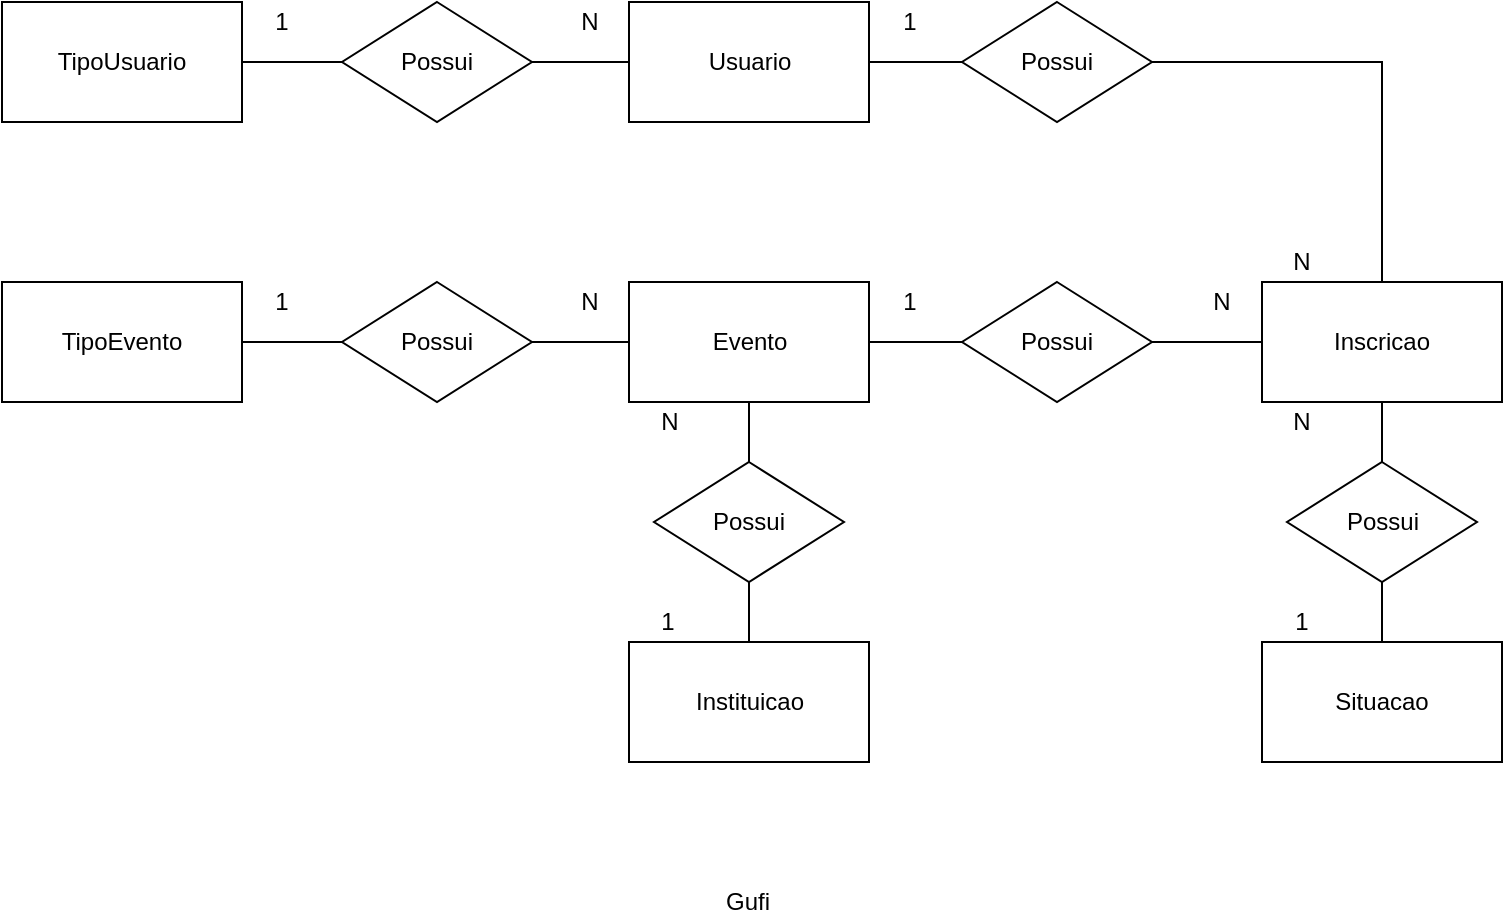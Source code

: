 <mxfile version="14.9.7" type="device" pages="2"><diagram id="lxtu2ZTq1FYij9ML21X2" name="Conceitual"><mxGraphModel dx="1218" dy="637" grid="1" gridSize="10" guides="1" tooltips="1" connect="1" arrows="1" fold="1" page="1" pageScale="1" pageWidth="827" pageHeight="1169" math="0" shadow="0"><root><mxCell id="0"/><mxCell id="1" parent="0"/><mxCell id="hhB9eBlbUB_cHAW344JN-7" value="" style="edgeStyle=orthogonalEdgeStyle;rounded=0;orthogonalLoop=1;jettySize=auto;html=1;endArrow=none;endFill=0;" edge="1" parent="1" source="hhB9eBlbUB_cHAW344JN-1" target="hhB9eBlbUB_cHAW344JN-2"><mxGeometry relative="1" as="geometry"/></mxCell><mxCell id="hhB9eBlbUB_cHAW344JN-1" value="TipoUsuario" style="rounded=0;whiteSpace=wrap;html=1;" vertex="1" parent="1"><mxGeometry x="40" y="40" width="120" height="60" as="geometry"/></mxCell><mxCell id="hhB9eBlbUB_cHAW344JN-2" value="Possui" style="rhombus;whiteSpace=wrap;html=1;" vertex="1" parent="1"><mxGeometry x="210" y="40" width="95" height="60" as="geometry"/></mxCell><mxCell id="hhB9eBlbUB_cHAW344JN-8" value="" style="edgeStyle=orthogonalEdgeStyle;rounded=0;orthogonalLoop=1;jettySize=auto;html=1;endArrow=none;endFill=0;" edge="1" parent="1" source="hhB9eBlbUB_cHAW344JN-3" target="hhB9eBlbUB_cHAW344JN-2"><mxGeometry relative="1" as="geometry"/></mxCell><mxCell id="hhB9eBlbUB_cHAW344JN-35" value="" style="edgeStyle=orthogonalEdgeStyle;rounded=0;orthogonalLoop=1;jettySize=auto;html=1;endArrow=none;endFill=0;" edge="1" parent="1" source="hhB9eBlbUB_cHAW344JN-3" target="hhB9eBlbUB_cHAW344JN-32"><mxGeometry relative="1" as="geometry"/></mxCell><mxCell id="hhB9eBlbUB_cHAW344JN-3" value="Usuario" style="rounded=0;whiteSpace=wrap;html=1;" vertex="1" parent="1"><mxGeometry x="353.5" y="40" width="120" height="60" as="geometry"/></mxCell><mxCell id="hhB9eBlbUB_cHAW344JN-10" value="" style="edgeStyle=orthogonalEdgeStyle;rounded=0;orthogonalLoop=1;jettySize=auto;html=1;endArrow=none;endFill=0;" edge="1" parent="1" source="hhB9eBlbUB_cHAW344JN-4" target="hhB9eBlbUB_cHAW344JN-5"><mxGeometry relative="1" as="geometry"/></mxCell><mxCell id="hhB9eBlbUB_cHAW344JN-4" value="TipoEvento" style="rounded=0;whiteSpace=wrap;html=1;" vertex="1" parent="1"><mxGeometry x="40" y="180" width="120" height="60" as="geometry"/></mxCell><mxCell id="hhB9eBlbUB_cHAW344JN-5" value="Possui" style="rhombus;whiteSpace=wrap;html=1;" vertex="1" parent="1"><mxGeometry x="210" y="180" width="95" height="60" as="geometry"/></mxCell><mxCell id="hhB9eBlbUB_cHAW344JN-9" value="" style="edgeStyle=orthogonalEdgeStyle;rounded=0;orthogonalLoop=1;jettySize=auto;html=1;endArrow=none;endFill=0;" edge="1" parent="1" source="hhB9eBlbUB_cHAW344JN-6" target="hhB9eBlbUB_cHAW344JN-5"><mxGeometry relative="1" as="geometry"/></mxCell><mxCell id="hhB9eBlbUB_cHAW344JN-6" value="Evento" style="rounded=0;whiteSpace=wrap;html=1;" vertex="1" parent="1"><mxGeometry x="353.5" y="180" width="120" height="60" as="geometry"/></mxCell><mxCell id="hhB9eBlbUB_cHAW344JN-11" value="1" style="text;html=1;strokeColor=none;fillColor=none;align=center;verticalAlign=middle;whiteSpace=wrap;rounded=0;" vertex="1" parent="1"><mxGeometry x="160" y="40" width="40" height="20" as="geometry"/></mxCell><mxCell id="hhB9eBlbUB_cHAW344JN-12" value="N" style="text;html=1;strokeColor=none;fillColor=none;align=center;verticalAlign=middle;whiteSpace=wrap;rounded=0;" vertex="1" parent="1"><mxGeometry x="313.5" y="40" width="40" height="20" as="geometry"/></mxCell><mxCell id="hhB9eBlbUB_cHAW344JN-14" value="1" style="text;html=1;strokeColor=none;fillColor=none;align=center;verticalAlign=middle;whiteSpace=wrap;rounded=0;" vertex="1" parent="1"><mxGeometry x="160" y="180" width="40" height="20" as="geometry"/></mxCell><mxCell id="hhB9eBlbUB_cHAW344JN-15" value="N" style="text;html=1;strokeColor=none;fillColor=none;align=center;verticalAlign=middle;whiteSpace=wrap;rounded=0;" vertex="1" parent="1"><mxGeometry x="313.5" y="180" width="40" height="20" as="geometry"/></mxCell><mxCell id="hhB9eBlbUB_cHAW344JN-16" value="Instituicao" style="rounded=0;whiteSpace=wrap;html=1;" vertex="1" parent="1"><mxGeometry x="353.5" y="360" width="120" height="60" as="geometry"/></mxCell><mxCell id="hhB9eBlbUB_cHAW344JN-18" value="" style="edgeStyle=orthogonalEdgeStyle;rounded=0;orthogonalLoop=1;jettySize=auto;html=1;endArrow=none;endFill=0;" edge="1" parent="1" source="hhB9eBlbUB_cHAW344JN-17" target="hhB9eBlbUB_cHAW344JN-6"><mxGeometry relative="1" as="geometry"/></mxCell><mxCell id="hhB9eBlbUB_cHAW344JN-19" value="" style="edgeStyle=orthogonalEdgeStyle;rounded=0;orthogonalLoop=1;jettySize=auto;html=1;endArrow=none;endFill=0;" edge="1" parent="1" source="hhB9eBlbUB_cHAW344JN-17" target="hhB9eBlbUB_cHAW344JN-16"><mxGeometry relative="1" as="geometry"/></mxCell><mxCell id="hhB9eBlbUB_cHAW344JN-17" value="Possui" style="rhombus;whiteSpace=wrap;html=1;" vertex="1" parent="1"><mxGeometry x="366" y="270" width="95" height="60" as="geometry"/></mxCell><mxCell id="hhB9eBlbUB_cHAW344JN-20" value="N" style="text;html=1;strokeColor=none;fillColor=none;align=center;verticalAlign=middle;whiteSpace=wrap;rounded=0;" vertex="1" parent="1"><mxGeometry x="353.5" y="240" width="40" height="20" as="geometry"/></mxCell><mxCell id="hhB9eBlbUB_cHAW344JN-21" value="1" style="text;html=1;strokeColor=none;fillColor=none;align=center;verticalAlign=middle;whiteSpace=wrap;rounded=0;" vertex="1" parent="1"><mxGeometry x="352.75" y="340" width="40" height="20" as="geometry"/></mxCell><mxCell id="hhB9eBlbUB_cHAW344JN-26" value="" style="edgeStyle=orthogonalEdgeStyle;rounded=0;orthogonalLoop=1;jettySize=auto;html=1;endArrow=none;endFill=0;" edge="1" parent="1" source="hhB9eBlbUB_cHAW344JN-22" target="hhB9eBlbUB_cHAW344JN-24"><mxGeometry relative="1" as="geometry"/></mxCell><mxCell id="hhB9eBlbUB_cHAW344JN-36" style="edgeStyle=orthogonalEdgeStyle;rounded=0;orthogonalLoop=1;jettySize=auto;html=1;exitX=0.5;exitY=0;exitDx=0;exitDy=0;entryX=1;entryY=0.5;entryDx=0;entryDy=0;endArrow=none;endFill=0;" edge="1" parent="1" source="hhB9eBlbUB_cHAW344JN-22" target="hhB9eBlbUB_cHAW344JN-32"><mxGeometry relative="1" as="geometry"/></mxCell><mxCell id="hhB9eBlbUB_cHAW344JN-22" value="Inscricao" style="rounded=0;whiteSpace=wrap;html=1;" vertex="1" parent="1"><mxGeometry x="670" y="180" width="120" height="60" as="geometry"/></mxCell><mxCell id="hhB9eBlbUB_cHAW344JN-25" value="" style="edgeStyle=orthogonalEdgeStyle;rounded=0;orthogonalLoop=1;jettySize=auto;html=1;endArrow=none;endFill=0;" edge="1" parent="1" source="hhB9eBlbUB_cHAW344JN-23" target="hhB9eBlbUB_cHAW344JN-24"><mxGeometry relative="1" as="geometry"/></mxCell><mxCell id="hhB9eBlbUB_cHAW344JN-23" value="Situacao" style="rounded=0;whiteSpace=wrap;html=1;" vertex="1" parent="1"><mxGeometry x="670" y="360" width="120" height="60" as="geometry"/></mxCell><mxCell id="hhB9eBlbUB_cHAW344JN-24" value="Possui" style="rhombus;whiteSpace=wrap;html=1;" vertex="1" parent="1"><mxGeometry x="682.5" y="270" width="95" height="60" as="geometry"/></mxCell><mxCell id="hhB9eBlbUB_cHAW344JN-33" value="" style="edgeStyle=orthogonalEdgeStyle;rounded=0;orthogonalLoop=1;jettySize=auto;html=1;endArrow=none;endFill=0;" edge="1" parent="1" source="hhB9eBlbUB_cHAW344JN-31" target="hhB9eBlbUB_cHAW344JN-6"><mxGeometry relative="1" as="geometry"/></mxCell><mxCell id="hhB9eBlbUB_cHAW344JN-34" value="" style="edgeStyle=orthogonalEdgeStyle;rounded=0;orthogonalLoop=1;jettySize=auto;html=1;endArrow=none;endFill=0;" edge="1" parent="1" source="hhB9eBlbUB_cHAW344JN-31" target="hhB9eBlbUB_cHAW344JN-22"><mxGeometry relative="1" as="geometry"/></mxCell><mxCell id="hhB9eBlbUB_cHAW344JN-31" value="Possui" style="rhombus;whiteSpace=wrap;html=1;" vertex="1" parent="1"><mxGeometry x="520" y="180" width="95" height="60" as="geometry"/></mxCell><mxCell id="hhB9eBlbUB_cHAW344JN-32" value="Possui" style="rhombus;whiteSpace=wrap;html=1;" vertex="1" parent="1"><mxGeometry x="520" y="40" width="95" height="60" as="geometry"/></mxCell><mxCell id="hhB9eBlbUB_cHAW344JN-37" value="N" style="text;html=1;strokeColor=none;fillColor=none;align=center;verticalAlign=middle;whiteSpace=wrap;rounded=0;" vertex="1" parent="1"><mxGeometry x="670" y="160" width="40" height="20" as="geometry"/></mxCell><mxCell id="hhB9eBlbUB_cHAW344JN-38" value="1" style="text;html=1;strokeColor=none;fillColor=none;align=center;verticalAlign=middle;whiteSpace=wrap;rounded=0;" vertex="1" parent="1"><mxGeometry x="473.5" y="40" width="40" height="20" as="geometry"/></mxCell><mxCell id="hhB9eBlbUB_cHAW344JN-39" value="1" style="text;html=1;strokeColor=none;fillColor=none;align=center;verticalAlign=middle;whiteSpace=wrap;rounded=0;" vertex="1" parent="1"><mxGeometry x="473.5" y="180" width="40" height="20" as="geometry"/></mxCell><mxCell id="hhB9eBlbUB_cHAW344JN-40" value="N" style="text;html=1;strokeColor=none;fillColor=none;align=center;verticalAlign=middle;whiteSpace=wrap;rounded=0;" vertex="1" parent="1"><mxGeometry x="630" y="180" width="40" height="20" as="geometry"/></mxCell><mxCell id="hhB9eBlbUB_cHAW344JN-42" value="1" style="text;html=1;strokeColor=none;fillColor=none;align=center;verticalAlign=middle;whiteSpace=wrap;rounded=0;" vertex="1" parent="1"><mxGeometry x="670" y="340" width="40" height="20" as="geometry"/></mxCell><mxCell id="hhB9eBlbUB_cHAW344JN-43" value="N" style="text;html=1;strokeColor=none;fillColor=none;align=center;verticalAlign=middle;whiteSpace=wrap;rounded=0;" vertex="1" parent="1"><mxGeometry x="670" y="240" width="40" height="20" as="geometry"/></mxCell><mxCell id="hhB9eBlbUB_cHAW344JN-44" value="Gufi" style="text;html=1;strokeColor=none;fillColor=none;align=center;verticalAlign=middle;whiteSpace=wrap;rounded=0;" vertex="1" parent="1"><mxGeometry x="392.75" y="480" width="40" height="20" as="geometry"/></mxCell></root></mxGraphModel></diagram><diagram id="xZMQC6cHqrmqyS3bHOFL" name="Logico"><mxGraphModel dx="1462" dy="764" grid="1" gridSize="10" guides="1" tooltips="1" connect="1" arrows="1" fold="1" page="1" pageScale="1" pageWidth="827" pageHeight="1169" math="0" shadow="0"><root><mxCell id="7lJBiC863gg0d54Ohkpy-0"/><mxCell id="7lJBiC863gg0d54Ohkpy-1" parent="7lJBiC863gg0d54Ohkpy-0"/><mxCell id="aurZ7Ovk4os4HYQTK5W2-37" value="TipoUsuario" style="shape=table;startSize=30;container=1;collapsible=1;childLayout=tableLayout;fixedRows=1;rowLines=0;fontStyle=1;align=center;resizeLast=1;" vertex="1" parent="7lJBiC863gg0d54Ohkpy-1"><mxGeometry x="30" y="20" width="180" height="100" as="geometry"/></mxCell><mxCell id="aurZ7Ovk4os4HYQTK5W2-38" value="" style="shape=partialRectangle;collapsible=0;dropTarget=0;pointerEvents=0;fillColor=none;top=0;left=0;bottom=1;right=0;points=[[0,0.5],[1,0.5]];portConstraint=eastwest;" vertex="1" parent="aurZ7Ovk4os4HYQTK5W2-37"><mxGeometry y="30" width="180" height="30" as="geometry"/></mxCell><mxCell id="aurZ7Ovk4os4HYQTK5W2-39" value="PK" style="shape=partialRectangle;connectable=0;fillColor=none;top=0;left=0;bottom=0;right=0;fontStyle=1;overflow=hidden;" vertex="1" parent="aurZ7Ovk4os4HYQTK5W2-38"><mxGeometry width="30" height="30" as="geometry"/></mxCell><mxCell id="aurZ7Ovk4os4HYQTK5W2-40" value="IdTipoUsuario" style="shape=partialRectangle;connectable=0;fillColor=none;top=0;left=0;bottom=0;right=0;align=left;spacingLeft=6;fontStyle=5;overflow=hidden;" vertex="1" parent="aurZ7Ovk4os4HYQTK5W2-38"><mxGeometry x="30" width="150" height="30" as="geometry"/></mxCell><mxCell id="aurZ7Ovk4os4HYQTK5W2-41" value="" style="shape=partialRectangle;collapsible=0;dropTarget=0;pointerEvents=0;fillColor=none;top=0;left=0;bottom=0;right=0;points=[[0,0.5],[1,0.5]];portConstraint=eastwest;" vertex="1" parent="aurZ7Ovk4os4HYQTK5W2-37"><mxGeometry y="60" width="180" height="30" as="geometry"/></mxCell><mxCell id="aurZ7Ovk4os4HYQTK5W2-42" value="" style="shape=partialRectangle;connectable=0;fillColor=none;top=0;left=0;bottom=0;right=0;editable=1;overflow=hidden;" vertex="1" parent="aurZ7Ovk4os4HYQTK5W2-41"><mxGeometry width="30" height="30" as="geometry"/></mxCell><mxCell id="aurZ7Ovk4os4HYQTK5W2-43" value="TituloTipoUsuario" style="shape=partialRectangle;connectable=0;fillColor=none;top=0;left=0;bottom=0;right=0;align=left;spacingLeft=6;overflow=hidden;" vertex="1" parent="aurZ7Ovk4os4HYQTK5W2-41"><mxGeometry x="30" width="150" height="30" as="geometry"/></mxCell><mxCell id="aurZ7Ovk4os4HYQTK5W2-50" value="" style="edgeStyle=entityRelationEdgeStyle;fontSize=12;html=1;endArrow=ERoneToMany;exitX=1;exitY=0.5;exitDx=0;exitDy=0;entryX=0;entryY=0.5;entryDx=0;entryDy=0;" edge="1" parent="7lJBiC863gg0d54Ohkpy-1" source="aurZ7Ovk4os4HYQTK5W2-38" target="aurZ7Ovk4os4HYQTK5W2-55"><mxGeometry width="100" height="100" relative="1" as="geometry"><mxPoint x="450" y="280" as="sourcePoint"/><mxPoint x="290" y="90" as="targetPoint"/></mxGeometry></mxCell><mxCell id="aurZ7Ovk4os4HYQTK5W2-51" value="Usuario" style="shape=table;startSize=30;container=1;collapsible=1;childLayout=tableLayout;fixedRows=1;rowLines=0;fontStyle=1;align=center;resizeLast=1;" vertex="1" parent="7lJBiC863gg0d54Ohkpy-1"><mxGeometry x="300" y="20" width="180" height="190" as="geometry"/></mxCell><mxCell id="aurZ7Ovk4os4HYQTK5W2-52" value="" style="shape=partialRectangle;collapsible=0;dropTarget=0;pointerEvents=0;fillColor=none;top=0;left=0;bottom=0;right=0;points=[[0,0.5],[1,0.5]];portConstraint=eastwest;" vertex="1" parent="aurZ7Ovk4os4HYQTK5W2-51"><mxGeometry y="30" width="180" height="30" as="geometry"/></mxCell><mxCell id="aurZ7Ovk4os4HYQTK5W2-53" value="PK" style="shape=partialRectangle;connectable=0;fillColor=none;top=0;left=0;bottom=0;right=0;fontStyle=1;overflow=hidden;" vertex="1" parent="aurZ7Ovk4os4HYQTK5W2-52"><mxGeometry width="60" height="30" as="geometry"/></mxCell><mxCell id="aurZ7Ovk4os4HYQTK5W2-54" value="IdUsuario" style="shape=partialRectangle;connectable=0;fillColor=none;top=0;left=0;bottom=0;right=0;align=left;spacingLeft=6;fontStyle=5;overflow=hidden;" vertex="1" parent="aurZ7Ovk4os4HYQTK5W2-52"><mxGeometry x="60" width="120" height="30" as="geometry"/></mxCell><mxCell id="aurZ7Ovk4os4HYQTK5W2-55" value="" style="shape=partialRectangle;collapsible=0;dropTarget=0;pointerEvents=0;fillColor=none;top=0;left=0;bottom=1;right=0;points=[[0,0.5],[1,0.5]];portConstraint=eastwest;" vertex="1" parent="aurZ7Ovk4os4HYQTK5W2-51"><mxGeometry y="60" width="180" height="30" as="geometry"/></mxCell><mxCell id="aurZ7Ovk4os4HYQTK5W2-56" value="FK" style="shape=partialRectangle;connectable=0;fillColor=none;top=0;left=0;bottom=0;right=0;fontStyle=1;overflow=hidden;" vertex="1" parent="aurZ7Ovk4os4HYQTK5W2-55"><mxGeometry width="60" height="30" as="geometry"/></mxCell><mxCell id="aurZ7Ovk4os4HYQTK5W2-57" value="IdTipoUsuario" style="shape=partialRectangle;connectable=0;fillColor=none;top=0;left=0;bottom=0;right=0;align=left;spacingLeft=6;fontStyle=5;overflow=hidden;" vertex="1" parent="aurZ7Ovk4os4HYQTK5W2-55"><mxGeometry x="60" width="120" height="30" as="geometry"/></mxCell><mxCell id="aurZ7Ovk4os4HYQTK5W2-58" value="" style="shape=partialRectangle;collapsible=0;dropTarget=0;pointerEvents=0;fillColor=none;top=0;left=0;bottom=0;right=0;points=[[0,0.5],[1,0.5]];portConstraint=eastwest;" vertex="1" parent="aurZ7Ovk4os4HYQTK5W2-51"><mxGeometry y="90" width="180" height="30" as="geometry"/></mxCell><mxCell id="aurZ7Ovk4os4HYQTK5W2-59" value="" style="shape=partialRectangle;connectable=0;fillColor=none;top=0;left=0;bottom=0;right=0;editable=1;overflow=hidden;" vertex="1" parent="aurZ7Ovk4os4HYQTK5W2-58"><mxGeometry width="60" height="30" as="geometry"/></mxCell><mxCell id="aurZ7Ovk4os4HYQTK5W2-60" value="NomeUsuario" style="shape=partialRectangle;connectable=0;fillColor=none;top=0;left=0;bottom=0;right=0;align=left;spacingLeft=6;overflow=hidden;" vertex="1" parent="aurZ7Ovk4os4HYQTK5W2-58"><mxGeometry x="60" width="120" height="30" as="geometry"/></mxCell><mxCell id="aurZ7Ovk4os4HYQTK5W2-61" value="" style="shape=partialRectangle;collapsible=0;dropTarget=0;pointerEvents=0;fillColor=none;top=0;left=0;bottom=0;right=0;points=[[0,0.5],[1,0.5]];portConstraint=eastwest;" vertex="1" parent="aurZ7Ovk4os4HYQTK5W2-51"><mxGeometry y="120" width="180" height="30" as="geometry"/></mxCell><mxCell id="aurZ7Ovk4os4HYQTK5W2-62" value="" style="shape=partialRectangle;connectable=0;fillColor=none;top=0;left=0;bottom=0;right=0;editable=1;overflow=hidden;" vertex="1" parent="aurZ7Ovk4os4HYQTK5W2-61"><mxGeometry width="60" height="30" as="geometry"/></mxCell><mxCell id="aurZ7Ovk4os4HYQTK5W2-63" value="Email" style="shape=partialRectangle;connectable=0;fillColor=none;top=0;left=0;bottom=0;right=0;align=left;spacingLeft=6;overflow=hidden;" vertex="1" parent="aurZ7Ovk4os4HYQTK5W2-61"><mxGeometry x="60" width="120" height="30" as="geometry"/></mxCell><mxCell id="aurZ7Ovk4os4HYQTK5W2-66" value="" style="shape=partialRectangle;collapsible=0;dropTarget=0;pointerEvents=0;fillColor=none;top=0;left=0;bottom=0;right=0;points=[[0,0.5],[1,0.5]];portConstraint=eastwest;" vertex="1" parent="aurZ7Ovk4os4HYQTK5W2-51"><mxGeometry y="150" width="180" height="30" as="geometry"/></mxCell><mxCell id="aurZ7Ovk4os4HYQTK5W2-67" value="" style="shape=partialRectangle;connectable=0;fillColor=none;top=0;left=0;bottom=0;right=0;editable=1;overflow=hidden;" vertex="1" parent="aurZ7Ovk4os4HYQTK5W2-66"><mxGeometry width="60" height="30" as="geometry"/></mxCell><mxCell id="aurZ7Ovk4os4HYQTK5W2-68" value="Senha" style="shape=partialRectangle;connectable=0;fillColor=none;top=0;left=0;bottom=0;right=0;align=left;spacingLeft=6;overflow=hidden;" vertex="1" parent="aurZ7Ovk4os4HYQTK5W2-66"><mxGeometry x="60" width="120" height="30" as="geometry"/></mxCell><mxCell id="aurZ7Ovk4os4HYQTK5W2-117" value="TipoEvento" style="shape=table;startSize=30;container=1;collapsible=1;childLayout=tableLayout;fixedRows=1;rowLines=0;fontStyle=1;align=center;resizeLast=1;" vertex="1" parent="7lJBiC863gg0d54Ohkpy-1"><mxGeometry x="40" y="260" width="180" height="100" as="geometry"/></mxCell><mxCell id="aurZ7Ovk4os4HYQTK5W2-118" value="" style="shape=partialRectangle;collapsible=0;dropTarget=0;pointerEvents=0;fillColor=none;top=0;left=0;bottom=1;right=0;points=[[0,0.5],[1,0.5]];portConstraint=eastwest;" vertex="1" parent="aurZ7Ovk4os4HYQTK5W2-117"><mxGeometry y="30" width="180" height="30" as="geometry"/></mxCell><mxCell id="aurZ7Ovk4os4HYQTK5W2-119" value="PK" style="shape=partialRectangle;connectable=0;fillColor=none;top=0;left=0;bottom=0;right=0;fontStyle=1;overflow=hidden;" vertex="1" parent="aurZ7Ovk4os4HYQTK5W2-118"><mxGeometry width="30" height="30" as="geometry"/></mxCell><mxCell id="aurZ7Ovk4os4HYQTK5W2-120" value="IdTipoEvento" style="shape=partialRectangle;connectable=0;fillColor=none;top=0;left=0;bottom=0;right=0;align=left;spacingLeft=6;fontStyle=5;overflow=hidden;" vertex="1" parent="aurZ7Ovk4os4HYQTK5W2-118"><mxGeometry x="30" width="150" height="30" as="geometry"/></mxCell><mxCell id="aurZ7Ovk4os4HYQTK5W2-121" value="" style="shape=partialRectangle;collapsible=0;dropTarget=0;pointerEvents=0;fillColor=none;top=0;left=0;bottom=0;right=0;points=[[0,0.5],[1,0.5]];portConstraint=eastwest;" vertex="1" parent="aurZ7Ovk4os4HYQTK5W2-117"><mxGeometry y="60" width="180" height="30" as="geometry"/></mxCell><mxCell id="aurZ7Ovk4os4HYQTK5W2-122" value="" style="shape=partialRectangle;connectable=0;fillColor=none;top=0;left=0;bottom=0;right=0;editable=1;overflow=hidden;" vertex="1" parent="aurZ7Ovk4os4HYQTK5W2-121"><mxGeometry width="30" height="30" as="geometry"/></mxCell><mxCell id="aurZ7Ovk4os4HYQTK5W2-123" value="TituloTipoEvento" style="shape=partialRectangle;connectable=0;fillColor=none;top=0;left=0;bottom=0;right=0;align=left;spacingLeft=6;overflow=hidden;" vertex="1" parent="aurZ7Ovk4os4HYQTK5W2-121"><mxGeometry x="30" width="150" height="30" as="geometry"/></mxCell><mxCell id="aurZ7Ovk4os4HYQTK5W2-124" value="" style="edgeStyle=entityRelationEdgeStyle;fontSize=12;html=1;endArrow=ERoneToMany;exitX=1;exitY=0.5;exitDx=0;exitDy=0;entryX=0;entryY=0.5;entryDx=0;entryDy=0;" edge="1" parent="7lJBiC863gg0d54Ohkpy-1" source="aurZ7Ovk4os4HYQTK5W2-118" target="aurZ7Ovk4os4HYQTK5W2-141"><mxGeometry width="100" height="100" relative="1" as="geometry"><mxPoint x="450" y="530" as="sourcePoint"/><mxPoint x="290" y="340" as="targetPoint"/></mxGeometry></mxCell><mxCell id="aurZ7Ovk4os4HYQTK5W2-125" value="Evento" style="shape=table;startSize=30;container=1;collapsible=1;childLayout=tableLayout;fixedRows=1;rowLines=0;fontStyle=1;align=center;resizeLast=1;" vertex="1" parent="7lJBiC863gg0d54Ohkpy-1"><mxGeometry x="300" y="260" width="180" height="250" as="geometry"/></mxCell><mxCell id="aurZ7Ovk4os4HYQTK5W2-126" value="" style="shape=partialRectangle;collapsible=0;dropTarget=0;pointerEvents=0;fillColor=none;top=0;left=0;bottom=0;right=0;points=[[0,0.5],[1,0.5]];portConstraint=eastwest;" vertex="1" parent="aurZ7Ovk4os4HYQTK5W2-125"><mxGeometry y="30" width="180" height="30" as="geometry"/></mxCell><mxCell id="aurZ7Ovk4os4HYQTK5W2-127" value="PK" style="shape=partialRectangle;connectable=0;fillColor=none;top=0;left=0;bottom=0;right=0;fontStyle=1;overflow=hidden;" vertex="1" parent="aurZ7Ovk4os4HYQTK5W2-126"><mxGeometry width="60" height="30" as="geometry"/></mxCell><mxCell id="aurZ7Ovk4os4HYQTK5W2-128" value="IdEvento" style="shape=partialRectangle;connectable=0;fillColor=none;top=0;left=0;bottom=0;right=0;align=left;spacingLeft=6;fontStyle=5;overflow=hidden;" vertex="1" parent="aurZ7Ovk4os4HYQTK5W2-126"><mxGeometry x="60" width="120" height="30" as="geometry"/></mxCell><mxCell id="aurZ7Ovk4os4HYQTK5W2-141" value="" style="shape=partialRectangle;collapsible=0;dropTarget=0;pointerEvents=0;fillColor=none;top=0;left=0;bottom=0;right=0;points=[[0,0.5],[1,0.5]];portConstraint=eastwest;" vertex="1" parent="aurZ7Ovk4os4HYQTK5W2-125"><mxGeometry y="60" width="180" height="30" as="geometry"/></mxCell><mxCell id="aurZ7Ovk4os4HYQTK5W2-142" value="FK" style="shape=partialRectangle;connectable=0;fillColor=none;top=0;left=0;bottom=0;right=0;fontStyle=1;overflow=hidden;" vertex="1" parent="aurZ7Ovk4os4HYQTK5W2-141"><mxGeometry width="60" height="30" as="geometry"/></mxCell><mxCell id="aurZ7Ovk4os4HYQTK5W2-143" value="IdTipoEvento" style="shape=partialRectangle;connectable=0;fillColor=none;top=0;left=0;bottom=0;right=0;align=left;spacingLeft=6;fontStyle=5;overflow=hidden;" vertex="1" parent="aurZ7Ovk4os4HYQTK5W2-141"><mxGeometry x="60" width="120" height="30" as="geometry"/></mxCell><mxCell id="aurZ7Ovk4os4HYQTK5W2-129" value="" style="shape=partialRectangle;collapsible=0;dropTarget=0;pointerEvents=0;fillColor=none;top=0;left=0;bottom=1;right=0;points=[[0,0.5],[1,0.5]];portConstraint=eastwest;" vertex="1" parent="aurZ7Ovk4os4HYQTK5W2-125"><mxGeometry y="90" width="180" height="30" as="geometry"/></mxCell><mxCell id="aurZ7Ovk4os4HYQTK5W2-130" value="FK" style="shape=partialRectangle;connectable=0;fillColor=none;top=0;left=0;bottom=0;right=0;fontStyle=1;overflow=hidden;" vertex="1" parent="aurZ7Ovk4os4HYQTK5W2-129"><mxGeometry width="60" height="30" as="geometry"/></mxCell><mxCell id="aurZ7Ovk4os4HYQTK5W2-131" value="IdInstituicao" style="shape=partialRectangle;connectable=0;fillColor=none;top=0;left=0;bottom=0;right=0;align=left;spacingLeft=6;fontStyle=5;overflow=hidden;" vertex="1" parent="aurZ7Ovk4os4HYQTK5W2-129"><mxGeometry x="60" width="120" height="30" as="geometry"/></mxCell><mxCell id="aurZ7Ovk4os4HYQTK5W2-132" value="" style="shape=partialRectangle;collapsible=0;dropTarget=0;pointerEvents=0;fillColor=none;top=0;left=0;bottom=0;right=0;points=[[0,0.5],[1,0.5]];portConstraint=eastwest;" vertex="1" parent="aurZ7Ovk4os4HYQTK5W2-125"><mxGeometry y="120" width="180" height="30" as="geometry"/></mxCell><mxCell id="aurZ7Ovk4os4HYQTK5W2-133" value="" style="shape=partialRectangle;connectable=0;fillColor=none;top=0;left=0;bottom=0;right=0;editable=1;overflow=hidden;" vertex="1" parent="aurZ7Ovk4os4HYQTK5W2-132"><mxGeometry width="60" height="30" as="geometry"/></mxCell><mxCell id="aurZ7Ovk4os4HYQTK5W2-134" value="DescricaoEvento" style="shape=partialRectangle;connectable=0;fillColor=none;top=0;left=0;bottom=0;right=0;align=left;spacingLeft=6;overflow=hidden;" vertex="1" parent="aurZ7Ovk4os4HYQTK5W2-132"><mxGeometry x="60" width="120" height="30" as="geometry"/></mxCell><mxCell id="aurZ7Ovk4os4HYQTK5W2-135" value="" style="shape=partialRectangle;collapsible=0;dropTarget=0;pointerEvents=0;fillColor=none;top=0;left=0;bottom=0;right=0;points=[[0,0.5],[1,0.5]];portConstraint=eastwest;" vertex="1" parent="aurZ7Ovk4os4HYQTK5W2-125"><mxGeometry y="150" width="180" height="30" as="geometry"/></mxCell><mxCell id="aurZ7Ovk4os4HYQTK5W2-136" value="" style="shape=partialRectangle;connectable=0;fillColor=none;top=0;left=0;bottom=0;right=0;editable=1;overflow=hidden;" vertex="1" parent="aurZ7Ovk4os4HYQTK5W2-135"><mxGeometry width="60" height="30" as="geometry"/></mxCell><mxCell id="aurZ7Ovk4os4HYQTK5W2-137" value="NomeEvento" style="shape=partialRectangle;connectable=0;fillColor=none;top=0;left=0;bottom=0;right=0;align=left;spacingLeft=6;overflow=hidden;" vertex="1" parent="aurZ7Ovk4os4HYQTK5W2-135"><mxGeometry x="60" width="120" height="30" as="geometry"/></mxCell><mxCell id="aurZ7Ovk4os4HYQTK5W2-138" value="" style="shape=partialRectangle;collapsible=0;dropTarget=0;pointerEvents=0;fillColor=none;top=0;left=0;bottom=0;right=0;points=[[0,0.5],[1,0.5]];portConstraint=eastwest;" vertex="1" parent="aurZ7Ovk4os4HYQTK5W2-125"><mxGeometry y="180" width="180" height="30" as="geometry"/></mxCell><mxCell id="aurZ7Ovk4os4HYQTK5W2-139" value="" style="shape=partialRectangle;connectable=0;fillColor=none;top=0;left=0;bottom=0;right=0;editable=1;overflow=hidden;" vertex="1" parent="aurZ7Ovk4os4HYQTK5W2-138"><mxGeometry width="60" height="30" as="geometry"/></mxCell><mxCell id="aurZ7Ovk4os4HYQTK5W2-140" value="DataEvento" style="shape=partialRectangle;connectable=0;fillColor=none;top=0;left=0;bottom=0;right=0;align=left;spacingLeft=6;overflow=hidden;" vertex="1" parent="aurZ7Ovk4os4HYQTK5W2-138"><mxGeometry x="60" width="120" height="30" as="geometry"/></mxCell><mxCell id="aurZ7Ovk4os4HYQTK5W2-145" value="" style="shape=partialRectangle;collapsible=0;dropTarget=0;pointerEvents=0;fillColor=none;top=0;left=0;bottom=0;right=0;points=[[0,0.5],[1,0.5]];portConstraint=eastwest;" vertex="1" parent="aurZ7Ovk4os4HYQTK5W2-125"><mxGeometry y="210" width="180" height="30" as="geometry"/></mxCell><mxCell id="aurZ7Ovk4os4HYQTK5W2-146" value="" style="shape=partialRectangle;connectable=0;fillColor=none;top=0;left=0;bottom=0;right=0;editable=1;overflow=hidden;" vertex="1" parent="aurZ7Ovk4os4HYQTK5W2-145"><mxGeometry width="60" height="30" as="geometry"/></mxCell><mxCell id="aurZ7Ovk4os4HYQTK5W2-147" value="AcessoLivre" style="shape=partialRectangle;connectable=0;fillColor=none;top=0;left=0;bottom=0;right=0;align=left;spacingLeft=6;overflow=hidden;" vertex="1" parent="aurZ7Ovk4os4HYQTK5W2-145"><mxGeometry x="60" width="120" height="30" as="geometry"/></mxCell><mxCell id="aurZ7Ovk4os4HYQTK5W2-148" value="Instituicao" style="shape=table;startSize=30;container=1;collapsible=1;childLayout=tableLayout;fixedRows=1;rowLines=0;fontStyle=1;align=center;resizeLast=1;" vertex="1" parent="7lJBiC863gg0d54Ohkpy-1"><mxGeometry x="40" y="400" width="180" height="160" as="geometry"/></mxCell><mxCell id="aurZ7Ovk4os4HYQTK5W2-149" value="" style="shape=partialRectangle;collapsible=0;dropTarget=0;pointerEvents=0;fillColor=none;top=0;left=0;bottom=1;right=0;points=[[0,0.5],[1,0.5]];portConstraint=eastwest;" vertex="1" parent="aurZ7Ovk4os4HYQTK5W2-148"><mxGeometry y="30" width="180" height="30" as="geometry"/></mxCell><mxCell id="aurZ7Ovk4os4HYQTK5W2-150" value="PK" style="shape=partialRectangle;connectable=0;fillColor=none;top=0;left=0;bottom=0;right=0;fontStyle=1;overflow=hidden;" vertex="1" parent="aurZ7Ovk4os4HYQTK5W2-149"><mxGeometry width="30" height="30" as="geometry"/></mxCell><mxCell id="aurZ7Ovk4os4HYQTK5W2-151" value="IdInstituicao" style="shape=partialRectangle;connectable=0;fillColor=none;top=0;left=0;bottom=0;right=0;align=left;spacingLeft=6;fontStyle=5;overflow=hidden;" vertex="1" parent="aurZ7Ovk4os4HYQTK5W2-149"><mxGeometry x="30" width="150" height="30" as="geometry"/></mxCell><mxCell id="aurZ7Ovk4os4HYQTK5W2-152" value="" style="shape=partialRectangle;collapsible=0;dropTarget=0;pointerEvents=0;fillColor=none;top=0;left=0;bottom=0;right=0;points=[[0,0.5],[1,0.5]];portConstraint=eastwest;" vertex="1" parent="aurZ7Ovk4os4HYQTK5W2-148"><mxGeometry y="60" width="180" height="30" as="geometry"/></mxCell><mxCell id="aurZ7Ovk4os4HYQTK5W2-153" value="" style="shape=partialRectangle;connectable=0;fillColor=none;top=0;left=0;bottom=0;right=0;editable=1;overflow=hidden;" vertex="1" parent="aurZ7Ovk4os4HYQTK5W2-152"><mxGeometry width="30" height="30" as="geometry"/></mxCell><mxCell id="aurZ7Ovk4os4HYQTK5W2-154" value="CNPJ" style="shape=partialRectangle;connectable=0;fillColor=none;top=0;left=0;bottom=0;right=0;align=left;spacingLeft=6;overflow=hidden;" vertex="1" parent="aurZ7Ovk4os4HYQTK5W2-152"><mxGeometry x="30" width="150" height="30" as="geometry"/></mxCell><mxCell id="jO0RaehUnojIHQZpQjTS-3" value="" style="shape=partialRectangle;collapsible=0;dropTarget=0;pointerEvents=0;fillColor=none;top=0;left=0;bottom=0;right=0;points=[[0,0.5],[1,0.5]];portConstraint=eastwest;" vertex="1" parent="aurZ7Ovk4os4HYQTK5W2-148"><mxGeometry y="90" width="180" height="30" as="geometry"/></mxCell><mxCell id="jO0RaehUnojIHQZpQjTS-4" value="" style="shape=partialRectangle;connectable=0;fillColor=none;top=0;left=0;bottom=0;right=0;editable=1;overflow=hidden;" vertex="1" parent="jO0RaehUnojIHQZpQjTS-3"><mxGeometry width="30" height="30" as="geometry"/></mxCell><mxCell id="jO0RaehUnojIHQZpQjTS-5" value="NomeFantasia" style="shape=partialRectangle;connectable=0;fillColor=none;top=0;left=0;bottom=0;right=0;align=left;spacingLeft=6;overflow=hidden;" vertex="1" parent="jO0RaehUnojIHQZpQjTS-3"><mxGeometry x="30" width="150" height="30" as="geometry"/></mxCell><mxCell id="jO0RaehUnojIHQZpQjTS-6" value="" style="shape=partialRectangle;collapsible=0;dropTarget=0;pointerEvents=0;fillColor=none;top=0;left=0;bottom=0;right=0;points=[[0,0.5],[1,0.5]];portConstraint=eastwest;" vertex="1" parent="aurZ7Ovk4os4HYQTK5W2-148"><mxGeometry y="120" width="180" height="30" as="geometry"/></mxCell><mxCell id="jO0RaehUnojIHQZpQjTS-7" value="" style="shape=partialRectangle;connectable=0;fillColor=none;top=0;left=0;bottom=0;right=0;editable=1;overflow=hidden;" vertex="1" parent="jO0RaehUnojIHQZpQjTS-6"><mxGeometry width="30" height="30" as="geometry"/></mxCell><mxCell id="jO0RaehUnojIHQZpQjTS-8" value="Endereco" style="shape=partialRectangle;connectable=0;fillColor=none;top=0;left=0;bottom=0;right=0;align=left;spacingLeft=6;overflow=hidden;" vertex="1" parent="jO0RaehUnojIHQZpQjTS-6"><mxGeometry x="30" width="150" height="30" as="geometry"/></mxCell><mxCell id="MXlbmpBbj4Nq-sABplJH-5" value="" style="edgeStyle=entityRelationEdgeStyle;fontSize=12;html=1;endArrow=ERoneToMany;exitX=1;exitY=0.5;exitDx=0;exitDy=0;entryX=0;entryY=0.5;entryDx=0;entryDy=0;" edge="1" parent="7lJBiC863gg0d54Ohkpy-1" source="aurZ7Ovk4os4HYQTK5W2-149" target="aurZ7Ovk4os4HYQTK5W2-129"><mxGeometry width="100" height="100" relative="1" as="geometry"><mxPoint x="230" y="265.0" as="sourcePoint"/><mxPoint x="315" y="310.0" as="targetPoint"/></mxGeometry></mxCell><mxCell id="MXlbmpBbj4Nq-sABplJH-6" value="Inscricao" style="shape=table;startSize=30;container=1;collapsible=1;childLayout=tableLayout;fixedRows=1;rowLines=0;fontStyle=1;align=center;resizeLast=1;" vertex="1" parent="7lJBiC863gg0d54Ohkpy-1"><mxGeometry x="590" y="120" width="180" height="160" as="geometry"/></mxCell><mxCell id="MXlbmpBbj4Nq-sABplJH-7" value="" style="shape=partialRectangle;collapsible=0;dropTarget=0;pointerEvents=0;fillColor=none;top=0;left=0;bottom=0;right=0;points=[[0,0.5],[1,0.5]];portConstraint=eastwest;" vertex="1" parent="MXlbmpBbj4Nq-sABplJH-6"><mxGeometry y="30" width="180" height="30" as="geometry"/></mxCell><mxCell id="MXlbmpBbj4Nq-sABplJH-8" value="PK" style="shape=partialRectangle;connectable=0;fillColor=none;top=0;left=0;bottom=0;right=0;fontStyle=1;overflow=hidden;" vertex="1" parent="MXlbmpBbj4Nq-sABplJH-7"><mxGeometry width="60" height="30" as="geometry"/></mxCell><mxCell id="MXlbmpBbj4Nq-sABplJH-9" value="IdInscricao" style="shape=partialRectangle;connectable=0;fillColor=none;top=0;left=0;bottom=0;right=0;align=left;spacingLeft=6;fontStyle=5;overflow=hidden;" vertex="1" parent="MXlbmpBbj4Nq-sABplJH-7"><mxGeometry x="60" width="120" height="30" as="geometry"/></mxCell><mxCell id="MXlbmpBbj4Nq-sABplJH-25" value="" style="shape=partialRectangle;collapsible=0;dropTarget=0;pointerEvents=0;fillColor=none;top=0;left=0;bottom=0;right=0;points=[[0,0.5],[1,0.5]];portConstraint=eastwest;" vertex="1" parent="MXlbmpBbj4Nq-sABplJH-6"><mxGeometry y="60" width="180" height="30" as="geometry"/></mxCell><mxCell id="MXlbmpBbj4Nq-sABplJH-26" value="FK" style="shape=partialRectangle;connectable=0;fillColor=none;top=0;left=0;bottom=0;right=0;fontStyle=1;overflow=hidden;" vertex="1" parent="MXlbmpBbj4Nq-sABplJH-25"><mxGeometry width="60" height="30" as="geometry"/></mxCell><mxCell id="MXlbmpBbj4Nq-sABplJH-27" value="IdUsuario" style="shape=partialRectangle;connectable=0;fillColor=none;top=0;left=0;bottom=0;right=0;align=left;spacingLeft=6;fontStyle=5;overflow=hidden;" vertex="1" parent="MXlbmpBbj4Nq-sABplJH-25"><mxGeometry x="60" width="120" height="30" as="geometry"/></mxCell><mxCell id="MXlbmpBbj4Nq-sABplJH-28" value="" style="shape=partialRectangle;collapsible=0;dropTarget=0;pointerEvents=0;fillColor=none;top=0;left=0;bottom=0;right=0;points=[[0,0.5],[1,0.5]];portConstraint=eastwest;" vertex="1" parent="MXlbmpBbj4Nq-sABplJH-6"><mxGeometry y="90" width="180" height="30" as="geometry"/></mxCell><mxCell id="MXlbmpBbj4Nq-sABplJH-29" value="FK" style="shape=partialRectangle;connectable=0;fillColor=none;top=0;left=0;bottom=0;right=0;fontStyle=1;overflow=hidden;" vertex="1" parent="MXlbmpBbj4Nq-sABplJH-28"><mxGeometry width="60" height="30" as="geometry"/></mxCell><mxCell id="MXlbmpBbj4Nq-sABplJH-30" value="IdEvento" style="shape=partialRectangle;connectable=0;fillColor=none;top=0;left=0;bottom=0;right=0;align=left;spacingLeft=6;fontStyle=5;overflow=hidden;" vertex="1" parent="MXlbmpBbj4Nq-sABplJH-28"><mxGeometry x="60" width="120" height="30" as="geometry"/></mxCell><mxCell id="MXlbmpBbj4Nq-sABplJH-10" value="" style="shape=partialRectangle;collapsible=0;dropTarget=0;pointerEvents=0;fillColor=none;top=0;left=0;bottom=1;right=0;points=[[0,0.5],[1,0.5]];portConstraint=eastwest;" vertex="1" parent="MXlbmpBbj4Nq-sABplJH-6"><mxGeometry y="120" width="180" height="30" as="geometry"/></mxCell><mxCell id="MXlbmpBbj4Nq-sABplJH-11" value="FK" style="shape=partialRectangle;connectable=0;fillColor=none;top=0;left=0;bottom=0;right=0;fontStyle=1;overflow=hidden;" vertex="1" parent="MXlbmpBbj4Nq-sABplJH-10"><mxGeometry width="60" height="30" as="geometry"/></mxCell><mxCell id="MXlbmpBbj4Nq-sABplJH-12" value="IdSituacao" style="shape=partialRectangle;connectable=0;fillColor=none;top=0;left=0;bottom=0;right=0;align=left;spacingLeft=6;fontStyle=5;overflow=hidden;" vertex="1" parent="MXlbmpBbj4Nq-sABplJH-10"><mxGeometry x="60" width="120" height="30" as="geometry"/></mxCell><mxCell id="MXlbmpBbj4Nq-sABplJH-31" value="Situacao" style="shape=table;startSize=30;container=1;collapsible=1;childLayout=tableLayout;fixedRows=1;rowLines=0;fontStyle=1;align=center;resizeLast=1;" vertex="1" parent="7lJBiC863gg0d54Ohkpy-1"><mxGeometry x="590" y="360" width="180" height="100" as="geometry"/></mxCell><mxCell id="MXlbmpBbj4Nq-sABplJH-32" value="" style="shape=partialRectangle;collapsible=0;dropTarget=0;pointerEvents=0;fillColor=none;top=0;left=0;bottom=1;right=0;points=[[0,0.5],[1,0.5]];portConstraint=eastwest;" vertex="1" parent="MXlbmpBbj4Nq-sABplJH-31"><mxGeometry y="30" width="180" height="30" as="geometry"/></mxCell><mxCell id="MXlbmpBbj4Nq-sABplJH-33" value="PK" style="shape=partialRectangle;connectable=0;fillColor=none;top=0;left=0;bottom=0;right=0;fontStyle=1;overflow=hidden;" vertex="1" parent="MXlbmpBbj4Nq-sABplJH-32"><mxGeometry width="30" height="30" as="geometry"/></mxCell><mxCell id="MXlbmpBbj4Nq-sABplJH-34" value="IdSituacao" style="shape=partialRectangle;connectable=0;fillColor=none;top=0;left=0;bottom=0;right=0;align=left;spacingLeft=6;fontStyle=5;overflow=hidden;" vertex="1" parent="MXlbmpBbj4Nq-sABplJH-32"><mxGeometry x="30" width="150" height="30" as="geometry"/></mxCell><mxCell id="MXlbmpBbj4Nq-sABplJH-35" value="" style="shape=partialRectangle;collapsible=0;dropTarget=0;pointerEvents=0;fillColor=none;top=0;left=0;bottom=0;right=0;points=[[0,0.5],[1,0.5]];portConstraint=eastwest;" vertex="1" parent="MXlbmpBbj4Nq-sABplJH-31"><mxGeometry y="60" width="180" height="30" as="geometry"/></mxCell><mxCell id="MXlbmpBbj4Nq-sABplJH-36" value="" style="shape=partialRectangle;connectable=0;fillColor=none;top=0;left=0;bottom=0;right=0;editable=1;overflow=hidden;" vertex="1" parent="MXlbmpBbj4Nq-sABplJH-35"><mxGeometry width="30" height="30" as="geometry"/></mxCell><mxCell id="MXlbmpBbj4Nq-sABplJH-37" value="DescricaoSituacao" style="shape=partialRectangle;connectable=0;fillColor=none;top=0;left=0;bottom=0;right=0;align=left;spacingLeft=6;overflow=hidden;" vertex="1" parent="MXlbmpBbj4Nq-sABplJH-35"><mxGeometry x="30" width="150" height="30" as="geometry"/></mxCell><mxCell id="MXlbmpBbj4Nq-sABplJH-38" value="" style="edgeStyle=entityRelationEdgeStyle;fontSize=12;html=1;endArrow=ERoneToMany;exitX=1;exitY=0.5;exitDx=0;exitDy=0;entryX=0;entryY=0.5;entryDx=0;entryDy=0;" edge="1" parent="7lJBiC863gg0d54Ohkpy-1" source="aurZ7Ovk4os4HYQTK5W2-126" target="MXlbmpBbj4Nq-sABplJH-28"><mxGeometry width="100" height="100" relative="1" as="geometry"><mxPoint x="230" y="265.0" as="sourcePoint"/><mxPoint x="315" y="310.0" as="targetPoint"/></mxGeometry></mxCell><mxCell id="jO0RaehUnojIHQZpQjTS-0" value="" style="edgeStyle=entityRelationEdgeStyle;fontSize=12;html=1;endArrow=ERoneToMany;" edge="1" parent="7lJBiC863gg0d54Ohkpy-1" source="MXlbmpBbj4Nq-sABplJH-32" target="MXlbmpBbj4Nq-sABplJH-10"><mxGeometry width="100" height="100" relative="1" as="geometry"><mxPoint x="495" y="280.0" as="sourcePoint"/><mxPoint x="600" y="235.0" as="targetPoint"/></mxGeometry></mxCell><mxCell id="jO0RaehUnojIHQZpQjTS-1" value="" style="edgeStyle=entityRelationEdgeStyle;fontSize=12;html=1;endArrow=ERoneToMany;exitX=1;exitY=0.5;exitDx=0;exitDy=0;entryX=0;entryY=0.5;entryDx=0;entryDy=0;" edge="1" parent="7lJBiC863gg0d54Ohkpy-1" source="aurZ7Ovk4os4HYQTK5W2-52" target="MXlbmpBbj4Nq-sABplJH-25"><mxGeometry width="100" height="100" relative="1" as="geometry"><mxPoint x="495" y="280.0" as="sourcePoint"/><mxPoint x="600" y="235.0" as="targetPoint"/></mxGeometry></mxCell></root></mxGraphModel></diagram></mxfile>
